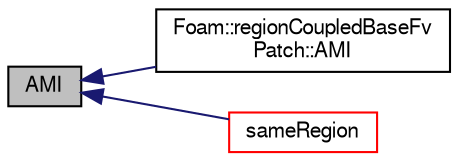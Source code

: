 digraph "AMI"
{
  bgcolor="transparent";
  edge [fontname="FreeSans",fontsize="10",labelfontname="FreeSans",labelfontsize="10"];
  node [fontname="FreeSans",fontsize="10",shape=record];
  rankdir="LR";
  Node1039 [label="AMI",height=0.2,width=0.4,color="black", fillcolor="grey75", style="filled", fontcolor="black"];
  Node1039 -> Node1040 [dir="back",color="midnightblue",fontsize="10",style="solid",fontname="FreeSans"];
  Node1040 [label="Foam::regionCoupledBaseFv\lPatch::AMI",height=0.2,width=0.4,color="black",URL="$a22854.html#a92c1ccfbe642dd644a870e88786f4de9",tooltip="Return a reference to the AMI interpolator. "];
  Node1039 -> Node1041 [dir="back",color="midnightblue",fontsize="10",style="solid",fontname="FreeSans"];
  Node1041 [label="sameRegion",height=0.2,width=0.4,color="red",URL="$a25182.html#a977bc99af5c1f60db5bf13c956652884",tooltip="Cached sampleRegion != mesh.name() "];
}
